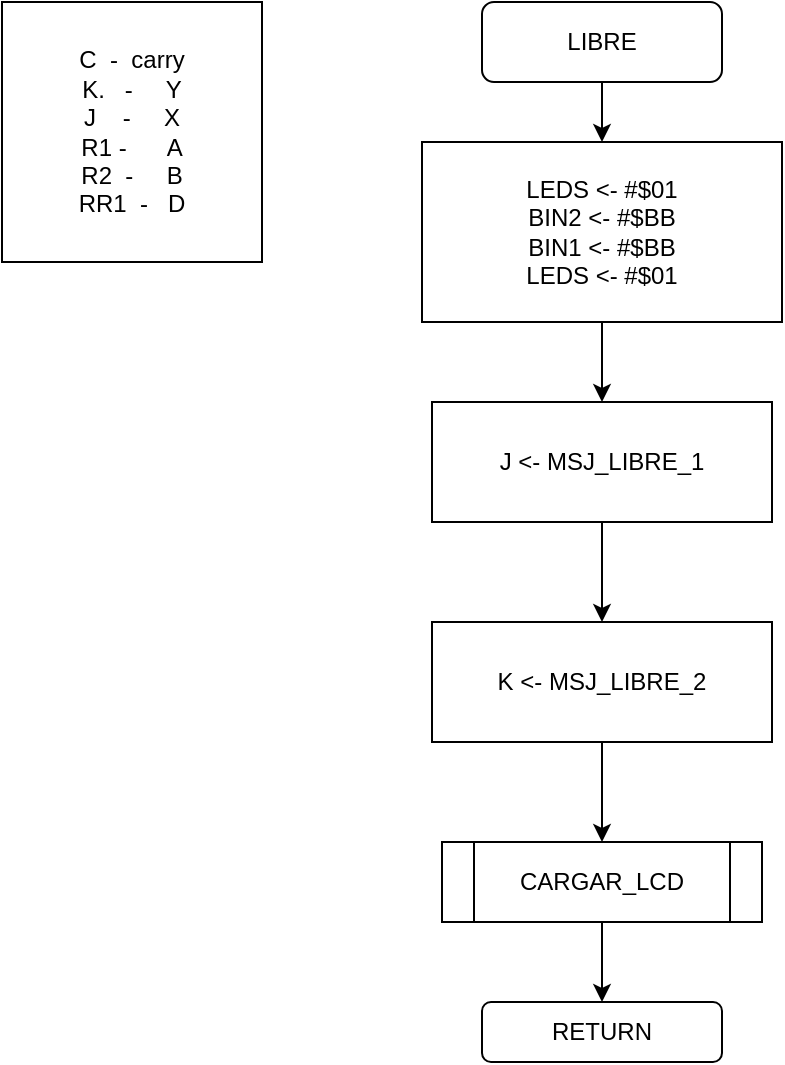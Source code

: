 <mxfile version="14.4.3" type="device"><diagram id="nbQ-jH0NtPp3rrS1dk0v" name="Page-1"><mxGraphModel dx="685" dy="785" grid="1" gridSize="10" guides="1" tooltips="1" connect="1" arrows="1" fold="1" page="1" pageScale="1" pageWidth="850" pageHeight="1100" math="0" shadow="0"><root><mxCell id="0"/><mxCell id="1" parent="0"/><mxCell id="u5_AaMKXxXeH-SH-BRGx-6" style="edgeStyle=orthogonalEdgeStyle;rounded=0;orthogonalLoop=1;jettySize=auto;html=1;exitX=0.5;exitY=1;exitDx=0;exitDy=0;" edge="1" parent="1" source="u5_AaMKXxXeH-SH-BRGx-1" target="u5_AaMKXxXeH-SH-BRGx-2"><mxGeometry relative="1" as="geometry"/></mxCell><mxCell id="u5_AaMKXxXeH-SH-BRGx-1" value="LIBRE" style="rounded=1;whiteSpace=wrap;html=1;" vertex="1" parent="1"><mxGeometry x="260" y="20" width="120" height="40" as="geometry"/></mxCell><mxCell id="u5_AaMKXxXeH-SH-BRGx-5" style="edgeStyle=orthogonalEdgeStyle;rounded=0;orthogonalLoop=1;jettySize=auto;html=1;exitX=0.5;exitY=1;exitDx=0;exitDy=0;" edge="1" parent="1" source="u5_AaMKXxXeH-SH-BRGx-2" target="u5_AaMKXxXeH-SH-BRGx-3"><mxGeometry relative="1" as="geometry"/></mxCell><mxCell id="u5_AaMKXxXeH-SH-BRGx-2" value="LEDS &amp;lt;- #$01&lt;br&gt;BIN2 &amp;lt;- #$BB&lt;br&gt;BIN1 &amp;lt;- #$BB&lt;br&gt;LEDS &amp;lt;- #$01" style="rounded=0;whiteSpace=wrap;html=1;" vertex="1" parent="1"><mxGeometry x="230" y="90" width="180" height="90" as="geometry"/></mxCell><mxCell id="u5_AaMKXxXeH-SH-BRGx-8" style="edgeStyle=orthogonalEdgeStyle;rounded=0;orthogonalLoop=1;jettySize=auto;html=1;exitX=0.5;exitY=1;exitDx=0;exitDy=0;" edge="1" parent="1" source="u5_AaMKXxXeH-SH-BRGx-3" target="u5_AaMKXxXeH-SH-BRGx-7"><mxGeometry relative="1" as="geometry"/></mxCell><mxCell id="u5_AaMKXxXeH-SH-BRGx-3" value="J &amp;lt;- MSJ_LIBRE_1" style="rounded=0;whiteSpace=wrap;html=1;" vertex="1" parent="1"><mxGeometry x="235" y="220" width="170" height="60" as="geometry"/></mxCell><mxCell id="u5_AaMKXxXeH-SH-BRGx-4" value="C &amp;nbsp;- &amp;nbsp;carry&lt;br&gt;K. &amp;nbsp; - &amp;nbsp; &amp;nbsp; Y&lt;br&gt;J &amp;nbsp; &amp;nbsp;- &amp;nbsp; &amp;nbsp; X&lt;br&gt;R1 - &amp;nbsp; &amp;nbsp; &amp;nbsp;A&lt;br&gt;R2 &amp;nbsp;- &amp;nbsp; &amp;nbsp; B&lt;br&gt;RR1 &amp;nbsp;- &amp;nbsp; D" style="whiteSpace=wrap;html=1;aspect=fixed;" vertex="1" parent="1"><mxGeometry x="20" y="20" width="130" height="130" as="geometry"/></mxCell><mxCell id="u5_AaMKXxXeH-SH-BRGx-10" style="edgeStyle=orthogonalEdgeStyle;rounded=0;orthogonalLoop=1;jettySize=auto;html=1;exitX=0.5;exitY=1;exitDx=0;exitDy=0;" edge="1" parent="1" source="u5_AaMKXxXeH-SH-BRGx-7" target="u5_AaMKXxXeH-SH-BRGx-9"><mxGeometry relative="1" as="geometry"/></mxCell><mxCell id="u5_AaMKXxXeH-SH-BRGx-7" value="K &amp;lt;- MSJ_LIBRE_2" style="rounded=0;whiteSpace=wrap;html=1;" vertex="1" parent="1"><mxGeometry x="235" y="330" width="170" height="60" as="geometry"/></mxCell><mxCell id="u5_AaMKXxXeH-SH-BRGx-13" style="edgeStyle=orthogonalEdgeStyle;rounded=0;orthogonalLoop=1;jettySize=auto;html=1;exitX=0.5;exitY=1;exitDx=0;exitDy=0;entryX=0.5;entryY=0;entryDx=0;entryDy=0;" edge="1" parent="1" source="u5_AaMKXxXeH-SH-BRGx-9" target="u5_AaMKXxXeH-SH-BRGx-12"><mxGeometry relative="1" as="geometry"/></mxCell><mxCell id="u5_AaMKXxXeH-SH-BRGx-9" value="CARGAR_LCD" style="shape=process;whiteSpace=wrap;html=1;backgroundOutline=1;" vertex="1" parent="1"><mxGeometry x="240" y="440" width="160" height="40" as="geometry"/></mxCell><mxCell id="u5_AaMKXxXeH-SH-BRGx-12" value="RETURN" style="rounded=1;whiteSpace=wrap;html=1;" vertex="1" parent="1"><mxGeometry x="260" y="520" width="120" height="30" as="geometry"/></mxCell></root></mxGraphModel></diagram></mxfile>
